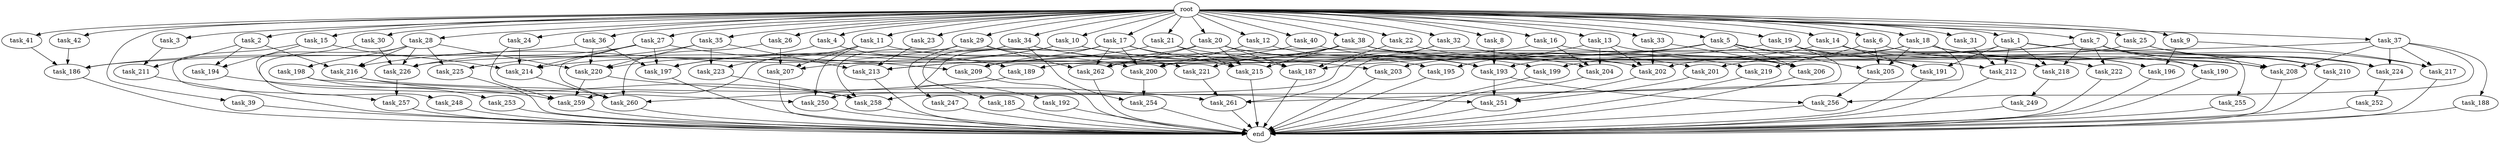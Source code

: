 digraph G {
  root [size="0.000000"];
  task_11 [size="1024.000000"];
  task_256 [size="893353197568.000000"];
  task_185 [size="309237645312.000000"];
  task_2 [size="1024.000000"];
  task_249 [size="214748364800.000000"];
  task_42 [size="1024.000000"];
  task_34 [size="1024.000000"];
  task_21 [size="1024.000000"];
  task_193 [size="1108101562368.000000"];
  task_23 [size="1024.000000"];
  task_35 [size="1024.000000"];
  task_259 [size="1185410973696.000000"];
  task_33 [size="1024.000000"];
  task_217 [size="764504178688.000000"];
  task_14 [size="1024.000000"];
  task_261 [size="1039382085632.000000"];
  task_206 [size="1906965479424.000000"];
  task_3 [size="1024.000000"];
  task_213 [size="1803886264320.000000"];
  task_254 [size="292057776128.000000"];
  task_226 [size="678604832768.000000"];
  task_196 [size="309237645312.000000"];
  task_225 [size="111669149696.000000"];
  task_187 [size="1151051235328.000000"];
  task_203 [size="214748364800.000000"];
  task_39 [size="1024.000000"];
  task_209 [size="558345748480.000000"];
  task_201 [size="833223655424.000000"];
  task_257 [size="386547056640.000000"];
  task_22 [size="1024.000000"];
  task_216 [size="910533066752.000000"];
  task_15 [size="1024.000000"];
  task_5 [size="1024.000000"];
  task_30 [size="1024.000000"];
  task_250 [size="944892805120.000000"];
  end [size="0.000000"];
  task_220 [size="953482739712.000000"];
  task_215 [size="1297080123392.000000"];
  task_9 [size="1024.000000"];
  task_27 [size="1024.000000"];
  task_258 [size="670014898176.000000"];
  task_29 [size="1024.000000"];
  task_20 [size="1024.000000"];
  task_199 [size="214748364800.000000"];
  task_212 [size="841813590016.000000"];
  task_194 [size="214748364800.000000"];
  task_247 [size="695784701952.000000"];
  task_204 [size="1108101562368.000000"];
  task_198 [size="77309411328.000000"];
  task_252 [size="309237645312.000000"];
  task_221 [size="910533066752.000000"];
  task_40 [size="1024.000000"];
  task_186 [size="1735166787584.000000"];
  task_200 [size="970662608896.000000"];
  task_205 [size="893353197568.000000"];
  task_251 [size="523986010112.000000"];
  task_202 [size="1142461300736.000000"];
  task_8 [size="1024.000000"];
  task_214 [size="541165879296.000000"];
  task_191 [size="352187318272.000000"];
  task_188 [size="549755813888.000000"];
  task_28 [size="1024.000000"];
  task_41 [size="1024.000000"];
  task_31 [size="1024.000000"];
  task_12 [size="1024.000000"];
  task_32 [size="1024.000000"];
  task_222 [size="274877906944.000000"];
  task_189 [size="498216206336.000000"];
  task_195 [size="936302870528.000000"];
  task_255 [size="77309411328.000000"];
  task_224 [size="1030792151040.000000"];
  task_10 [size="1024.000000"];
  task_210 [size="481036337152.000000"];
  task_223 [size="249108103168.000000"];
  task_219 [size="1168231104512.000000"];
  task_1 [size="1024.000000"];
  task_208 [size="936302870528.000000"];
  task_192 [size="309237645312.000000"];
  task_4 [size="1024.000000"];
  task_13 [size="1024.000000"];
  task_260 [size="1434519076864.000000"];
  task_36 [size="1024.000000"];
  task_16 [size="1024.000000"];
  task_211 [size="352187318272.000000"];
  task_37 [size="1024.000000"];
  task_24 [size="1024.000000"];
  task_253 [size="309237645312.000000"];
  task_248 [size="77309411328.000000"];
  task_18 [size="1024.000000"];
  task_26 [size="1024.000000"];
  task_25 [size="1024.000000"];
  task_19 [size="1024.000000"];
  task_207 [size="429496729600.000000"];
  task_197 [size="1365799600128.000000"];
  task_38 [size="1024.000000"];
  task_17 [size="1024.000000"];
  task_190 [size="446676598784.000000"];
  task_262 [size="1632087572480.000000"];
  task_6 [size="1024.000000"];
  task_7 [size="1024.000000"];
  task_218 [size="764504178688.000000"];

  root -> task_11 [size="1.000000"];
  root -> task_28 [size="1.000000"];
  root -> task_10 [size="1.000000"];
  root -> task_20 [size="1.000000"];
  root -> task_2 [size="1.000000"];
  root -> task_4 [size="1.000000"];
  root -> task_13 [size="1.000000"];
  root -> task_39 [size="1.000000"];
  root -> task_21 [size="1.000000"];
  root -> task_40 [size="1.000000"];
  root -> task_16 [size="1.000000"];
  root -> task_22 [size="1.000000"];
  root -> task_15 [size="1.000000"];
  root -> task_36 [size="1.000000"];
  root -> task_33 [size="1.000000"];
  root -> task_1 [size="1.000000"];
  root -> task_5 [size="1.000000"];
  root -> task_14 [size="1.000000"];
  root -> task_18 [size="1.000000"];
  root -> task_26 [size="1.000000"];
  root -> task_6 [size="1.000000"];
  root -> task_25 [size="1.000000"];
  root -> task_24 [size="1.000000"];
  root -> task_9 [size="1.000000"];
  root -> task_23 [size="1.000000"];
  root -> task_3 [size="1.000000"];
  root -> task_19 [size="1.000000"];
  root -> task_27 [size="1.000000"];
  root -> task_35 [size="1.000000"];
  root -> task_41 [size="1.000000"];
  root -> task_38 [size="1.000000"];
  root -> task_17 [size="1.000000"];
  root -> task_31 [size="1.000000"];
  root -> task_12 [size="1.000000"];
  root -> task_32 [size="1.000000"];
  root -> task_34 [size="1.000000"];
  root -> task_37 [size="1.000000"];
  root -> task_30 [size="1.000000"];
  root -> task_8 [size="1.000000"];
  root -> task_7 [size="1.000000"];
  root -> task_42 [size="1.000000"];
  root -> task_29 [size="1.000000"];
  task_11 -> task_250 [size="209715200.000000"];
  task_11 -> task_207 [size="209715200.000000"];
  task_11 -> task_200 [size="209715200.000000"];
  task_11 -> task_223 [size="209715200.000000"];
  task_256 -> end [size="1.000000"];
  task_185 -> end [size="1.000000"];
  task_2 -> task_211 [size="134217728.000000"];
  task_2 -> task_194 [size="134217728.000000"];
  task_2 -> task_216 [size="134217728.000000"];
  task_249 -> end [size="1.000000"];
  task_42 -> task_186 [size="411041792.000000"];
  task_34 -> task_203 [size="75497472.000000"];
  task_34 -> task_254 [size="75497472.000000"];
  task_34 -> task_258 [size="75497472.000000"];
  task_34 -> task_187 [size="75497472.000000"];
  task_34 -> task_259 [size="75497472.000000"];
  task_21 -> task_197 [size="679477248.000000"];
  task_21 -> task_215 [size="679477248.000000"];
  task_21 -> task_201 [size="679477248.000000"];
  task_193 -> task_251 [size="33554432.000000"];
  task_193 -> task_256 [size="33554432.000000"];
  task_23 -> task_213 [size="679477248.000000"];
  task_35 -> task_213 [size="33554432.000000"];
  task_35 -> task_220 [size="33554432.000000"];
  task_35 -> task_223 [size="33554432.000000"];
  task_35 -> task_225 [size="33554432.000000"];
  task_259 -> end [size="1.000000"];
  task_33 -> task_202 [size="75497472.000000"];
  task_33 -> task_206 [size="75497472.000000"];
  task_217 -> end [size="1.000000"];
  task_14 -> task_191 [size="134217728.000000"];
  task_14 -> task_196 [size="134217728.000000"];
  task_14 -> task_199 [size="134217728.000000"];
  task_261 -> end [size="1.000000"];
  task_206 -> end [size="1.000000"];
  task_3 -> task_211 [size="209715200.000000"];
  task_213 -> end [size="1.000000"];
  task_254 -> end [size="1.000000"];
  task_226 -> task_257 [size="301989888.000000"];
  task_196 -> end [size="1.000000"];
  task_225 -> end [size="1.000000"];
  task_187 -> end [size="1.000000"];
  task_203 -> end [size="1.000000"];
  task_39 -> end [size="1.000000"];
  task_209 -> end [size="1.000000"];
  task_201 -> task_251 [size="33554432.000000"];
  task_257 -> end [size="1.000000"];
  task_22 -> task_202 [size="134217728.000000"];
  task_22 -> task_187 [size="134217728.000000"];
  task_216 -> task_251 [size="33554432.000000"];
  task_216 -> task_258 [size="33554432.000000"];
  task_15 -> task_214 [size="75497472.000000"];
  task_15 -> task_194 [size="75497472.000000"];
  task_15 -> task_257 [size="75497472.000000"];
  task_5 -> task_193 [size="536870912.000000"];
  task_5 -> task_205 [size="536870912.000000"];
  task_5 -> task_206 [size="536870912.000000"];
  task_5 -> task_218 [size="536870912.000000"];
  task_5 -> task_262 [size="536870912.000000"];
  task_30 -> task_260 [size="75497472.000000"];
  task_30 -> task_226 [size="75497472.000000"];
  task_250 -> end [size="1.000000"];
  task_220 -> task_261 [size="33554432.000000"];
  task_220 -> task_259 [size="33554432.000000"];
  task_215 -> end [size="1.000000"];
  task_9 -> task_196 [size="134217728.000000"];
  task_9 -> task_217 [size="134217728.000000"];
  task_27 -> task_214 [size="209715200.000000"];
  task_27 -> task_197 [size="209715200.000000"];
  task_27 -> task_209 [size="209715200.000000"];
  task_27 -> task_260 [size="209715200.000000"];
  task_27 -> task_226 [size="209715200.000000"];
  task_258 -> end [size="1.000000"];
  task_29 -> task_221 [size="679477248.000000"];
  task_29 -> task_247 [size="679477248.000000"];
  task_29 -> task_216 [size="679477248.000000"];
  task_29 -> task_262 [size="679477248.000000"];
  task_20 -> task_195 [size="75497472.000000"];
  task_20 -> task_215 [size="75497472.000000"];
  task_20 -> task_262 [size="75497472.000000"];
  task_20 -> task_199 [size="75497472.000000"];
  task_20 -> task_207 [size="75497472.000000"];
  task_20 -> task_187 [size="75497472.000000"];
  task_199 -> end [size="1.000000"];
  task_212 -> end [size="1.000000"];
  task_194 -> task_259 [size="838860800.000000"];
  task_247 -> end [size="1.000000"];
  task_204 -> end [size="1.000000"];
  task_198 -> task_250 [size="301989888.000000"];
  task_198 -> task_253 [size="301989888.000000"];
  task_252 -> end [size="1.000000"];
  task_221 -> task_261 [size="536870912.000000"];
  task_40 -> task_219 [size="838860800.000000"];
  task_40 -> task_213 [size="838860800.000000"];
  task_186 -> end [size="1.000000"];
  task_200 -> task_254 [size="209715200.000000"];
  task_205 -> task_256 [size="301989888.000000"];
  task_251 -> end [size="1.000000"];
  task_202 -> task_251 [size="411041792.000000"];
  task_8 -> task_193 [size="209715200.000000"];
  task_214 -> task_260 [size="679477248.000000"];
  task_191 -> end [size="1.000000"];
  task_188 -> end [size="1.000000"];
  task_28 -> task_220 [size="75497472.000000"];
  task_28 -> task_226 [size="75497472.000000"];
  task_28 -> task_198 [size="75497472.000000"];
  task_28 -> task_216 [size="75497472.000000"];
  task_28 -> task_225 [size="75497472.000000"];
  task_28 -> task_248 [size="75497472.000000"];
  task_41 -> task_186 [size="838860800.000000"];
  task_31 -> task_212 [size="536870912.000000"];
  task_12 -> task_193 [size="301989888.000000"];
  task_12 -> task_200 [size="301989888.000000"];
  task_32 -> task_250 [size="411041792.000000"];
  task_32 -> task_261 [size="411041792.000000"];
  task_32 -> task_206 [size="411041792.000000"];
  task_222 -> end [size="1.000000"];
  task_189 -> task_260 [size="301989888.000000"];
  task_195 -> end [size="1.000000"];
  task_255 -> end [size="1.000000"];
  task_224 -> task_252 [size="301989888.000000"];
  task_10 -> task_193 [size="33554432.000000"];
  task_10 -> task_214 [size="33554432.000000"];
  task_10 -> task_197 [size="33554432.000000"];
  task_10 -> task_202 [size="33554432.000000"];
  task_210 -> end [size="1.000000"];
  task_223 -> task_258 [size="411041792.000000"];
  task_219 -> end [size="1.000000"];
  task_1 -> task_191 [size="75497472.000000"];
  task_1 -> task_189 [size="75497472.000000"];
  task_1 -> task_212 [size="75497472.000000"];
  task_1 -> task_255 [size="75497472.000000"];
  task_1 -> task_217 [size="75497472.000000"];
  task_1 -> task_218 [size="75497472.000000"];
  task_208 -> end [size="1.000000"];
  task_192 -> end [size="1.000000"];
  task_4 -> task_220 [size="411041792.000000"];
  task_4 -> task_189 [size="411041792.000000"];
  task_13 -> task_195 [size="838860800.000000"];
  task_13 -> task_202 [size="838860800.000000"];
  task_13 -> task_204 [size="838860800.000000"];
  task_13 -> task_206 [size="838860800.000000"];
  task_260 -> end [size="1.000000"];
  task_36 -> task_186 [size="411041792.000000"];
  task_36 -> task_197 [size="411041792.000000"];
  task_36 -> task_220 [size="411041792.000000"];
  task_16 -> task_186 [size="33554432.000000"];
  task_16 -> task_224 [size="33554432.000000"];
  task_16 -> task_204 [size="33554432.000000"];
  task_211 -> end [size="1.000000"];
  task_37 -> task_188 [size="536870912.000000"];
  task_37 -> task_256 [size="536870912.000000"];
  task_37 -> task_208 [size="536870912.000000"];
  task_37 -> task_224 [size="536870912.000000"];
  task_37 -> task_217 [size="536870912.000000"];
  task_37 -> task_187 [size="536870912.000000"];
  task_24 -> task_214 [size="209715200.000000"];
  task_24 -> task_259 [size="209715200.000000"];
  task_253 -> end [size="1.000000"];
  task_248 -> end [size="1.000000"];
  task_18 -> task_209 [size="33554432.000000"];
  task_18 -> task_261 [size="33554432.000000"];
  task_18 -> task_208 [size="33554432.000000"];
  task_18 -> task_205 [size="33554432.000000"];
  task_18 -> task_196 [size="33554432.000000"];
  task_18 -> task_202 [size="33554432.000000"];
  task_18 -> task_210 [size="33554432.000000"];
  task_26 -> task_207 [size="134217728.000000"];
  task_26 -> task_260 [size="134217728.000000"];
  task_25 -> task_224 [size="301989888.000000"];
  task_25 -> task_210 [size="301989888.000000"];
  task_25 -> task_226 [size="301989888.000000"];
  task_19 -> task_191 [size="134217728.000000"];
  task_19 -> task_203 [size="134217728.000000"];
  task_19 -> task_258 [size="134217728.000000"];
  task_19 -> task_222 [size="134217728.000000"];
  task_207 -> end [size="1.000000"];
  task_197 -> end [size="1.000000"];
  task_38 -> task_204 [size="209715200.000000"];
  task_38 -> task_215 [size="209715200.000000"];
  task_38 -> task_221 [size="209715200.000000"];
  task_38 -> task_212 [size="209715200.000000"];
  task_38 -> task_213 [size="209715200.000000"];
  task_38 -> task_208 [size="209715200.000000"];
  task_17 -> task_209 [size="301989888.000000"];
  task_17 -> task_185 [size="301989888.000000"];
  task_17 -> task_262 [size="301989888.000000"];
  task_17 -> task_192 [size="301989888.000000"];
  task_17 -> task_187 [size="301989888.000000"];
  task_17 -> task_200 [size="301989888.000000"];
  task_17 -> task_215 [size="301989888.000000"];
  task_190 -> end [size="1.000000"];
  task_262 -> end [size="1.000000"];
  task_6 -> task_205 [size="301989888.000000"];
  task_6 -> task_219 [size="301989888.000000"];
  task_6 -> task_190 [size="301989888.000000"];
  task_7 -> task_200 [size="134217728.000000"];
  task_7 -> task_208 [size="134217728.000000"];
  task_7 -> task_190 [size="134217728.000000"];
  task_7 -> task_201 [size="134217728.000000"];
  task_7 -> task_224 [size="134217728.000000"];
  task_7 -> task_210 [size="134217728.000000"];
  task_7 -> task_218 [size="134217728.000000"];
  task_7 -> task_222 [size="134217728.000000"];
  task_218 -> task_249 [size="209715200.000000"];
}
